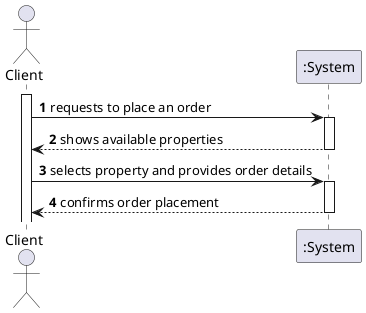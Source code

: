 @startuml
'https://plantuml.com/sequence-diagram

autoactivate on
autonumber

actor "Client" as Client
participant ":System" as System

activate Client

Client -> System: requests to place an order
System --> Client: shows available properties

Client -> System: selects property and provides order details
System --> Client: confirms order placement

@enduml
